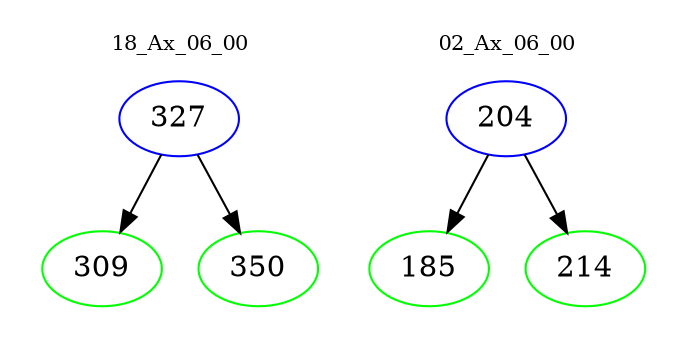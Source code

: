 digraph{
subgraph cluster_0 {
color = white
label = "18_Ax_06_00";
fontsize=10;
T0_327 [label="327", color="blue"]
T0_327 -> T0_309 [color="black"]
T0_309 [label="309", color="green"]
T0_327 -> T0_350 [color="black"]
T0_350 [label="350", color="green"]
}
subgraph cluster_1 {
color = white
label = "02_Ax_06_00";
fontsize=10;
T1_204 [label="204", color="blue"]
T1_204 -> T1_185 [color="black"]
T1_185 [label="185", color="green"]
T1_204 -> T1_214 [color="black"]
T1_214 [label="214", color="green"]
}
}
